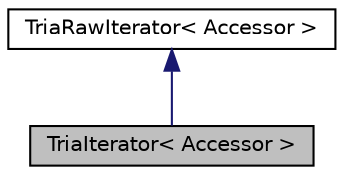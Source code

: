 digraph "TriaIterator&lt; Accessor &gt;"
{
 // LATEX_PDF_SIZE
  edge [fontname="Helvetica",fontsize="10",labelfontname="Helvetica",labelfontsize="10"];
  node [fontname="Helvetica",fontsize="10",shape=record];
  Node1 [label="TriaIterator\< Accessor \>",height=0.2,width=0.4,color="black", fillcolor="grey75", style="filled", fontcolor="black",tooltip=" "];
  Node2 -> Node1 [dir="back",color="midnightblue",fontsize="10",style="solid",fontname="Helvetica"];
  Node2 [label="TriaRawIterator\< Accessor \>",height=0.2,width=0.4,color="black", fillcolor="white", style="filled",URL="$classTriaRawIterator.html",tooltip=" "];
}
